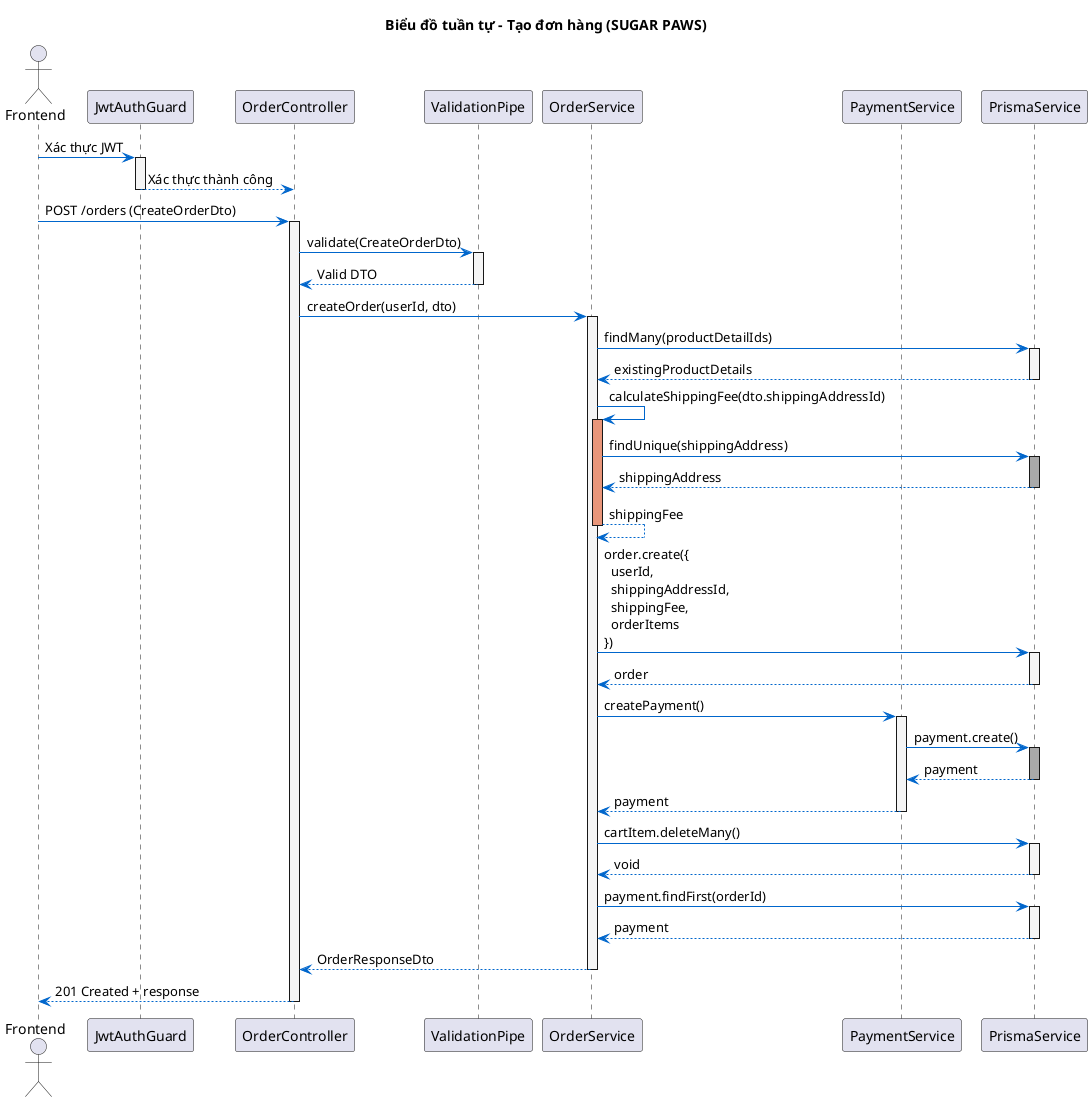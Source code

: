 @startuml
title Biểu đồ tuần tự - Tạo đơn hàng (SUGAR PAWS)

' Cập nhật tên người tham gia cho đồng nhất với biểu đồ lớp
actor "Frontend" as Frontend
participant "JwtAuthGuard" as JwtAuth
participant "OrderController" as Controller
participant "ValidationPipe" as Validator
participant "OrderService" as Service
participant "PaymentService" as PaymentService
participant "PrismaService" as Prisma

' Sử dụng màu cho dễ nhìn
skinparam sequence {
    ParticipantBackgroundColor #e6f2fd
    ActorBackgroundColor #f0fff0
    LifeLineBackgroundColor #f5f5f5
    ArrowColor #0066cc
}

' Bắt đầu luồng tạo đơn hàng
Frontend -> JwtAuth: Xác thực JWT
activate JwtAuth
JwtAuth --> Controller: Xác thực thành công
deactivate JwtAuth

Frontend -> Controller: POST /orders (CreateOrderDto)
activate Controller

Controller -> Validator: validate(CreateOrderDto)
activate Validator
Validator --> Controller: Valid DTO
deactivate Validator

Controller -> Service: createOrder(userId, dto)
activate Service

Service -> Prisma: findMany(productDetailIds)
activate Prisma
Prisma --> Service: existingProductDetails
deactivate Prisma

Service -> Service: calculateShippingFee(dto.shippingAddressId)
activate Service #DarkSalmon
Service -> Prisma: findUnique(shippingAddress)
activate Prisma #DarkGray
Prisma --> Service: shippingAddress
deactivate Prisma
Service --> Service: shippingFee
deactivate Service

Service -> Prisma: order.create({\n  userId,\n  shippingAddressId,\n  shippingFee,\n  orderItems\n})
activate Prisma
Prisma --> Service: order
deactivate Prisma

Service -> PaymentService: createPayment()
activate PaymentService
PaymentService -> Prisma: payment.create()
activate Prisma #DarkGray
Prisma --> PaymentService: payment
deactivate Prisma
PaymentService --> Service: payment
deactivate PaymentService

Service -> Prisma: cartItem.deleteMany()
activate Prisma
Prisma --> Service: void
deactivate Prisma

Service -> Prisma: payment.findFirst(orderId)
activate Prisma
Prisma --> Service: payment
deactivate Prisma

Service --> Controller: OrderResponseDto
deactivate Service

Controller --> Frontend: 201 Created + response
deactivate Controller
@enduml
